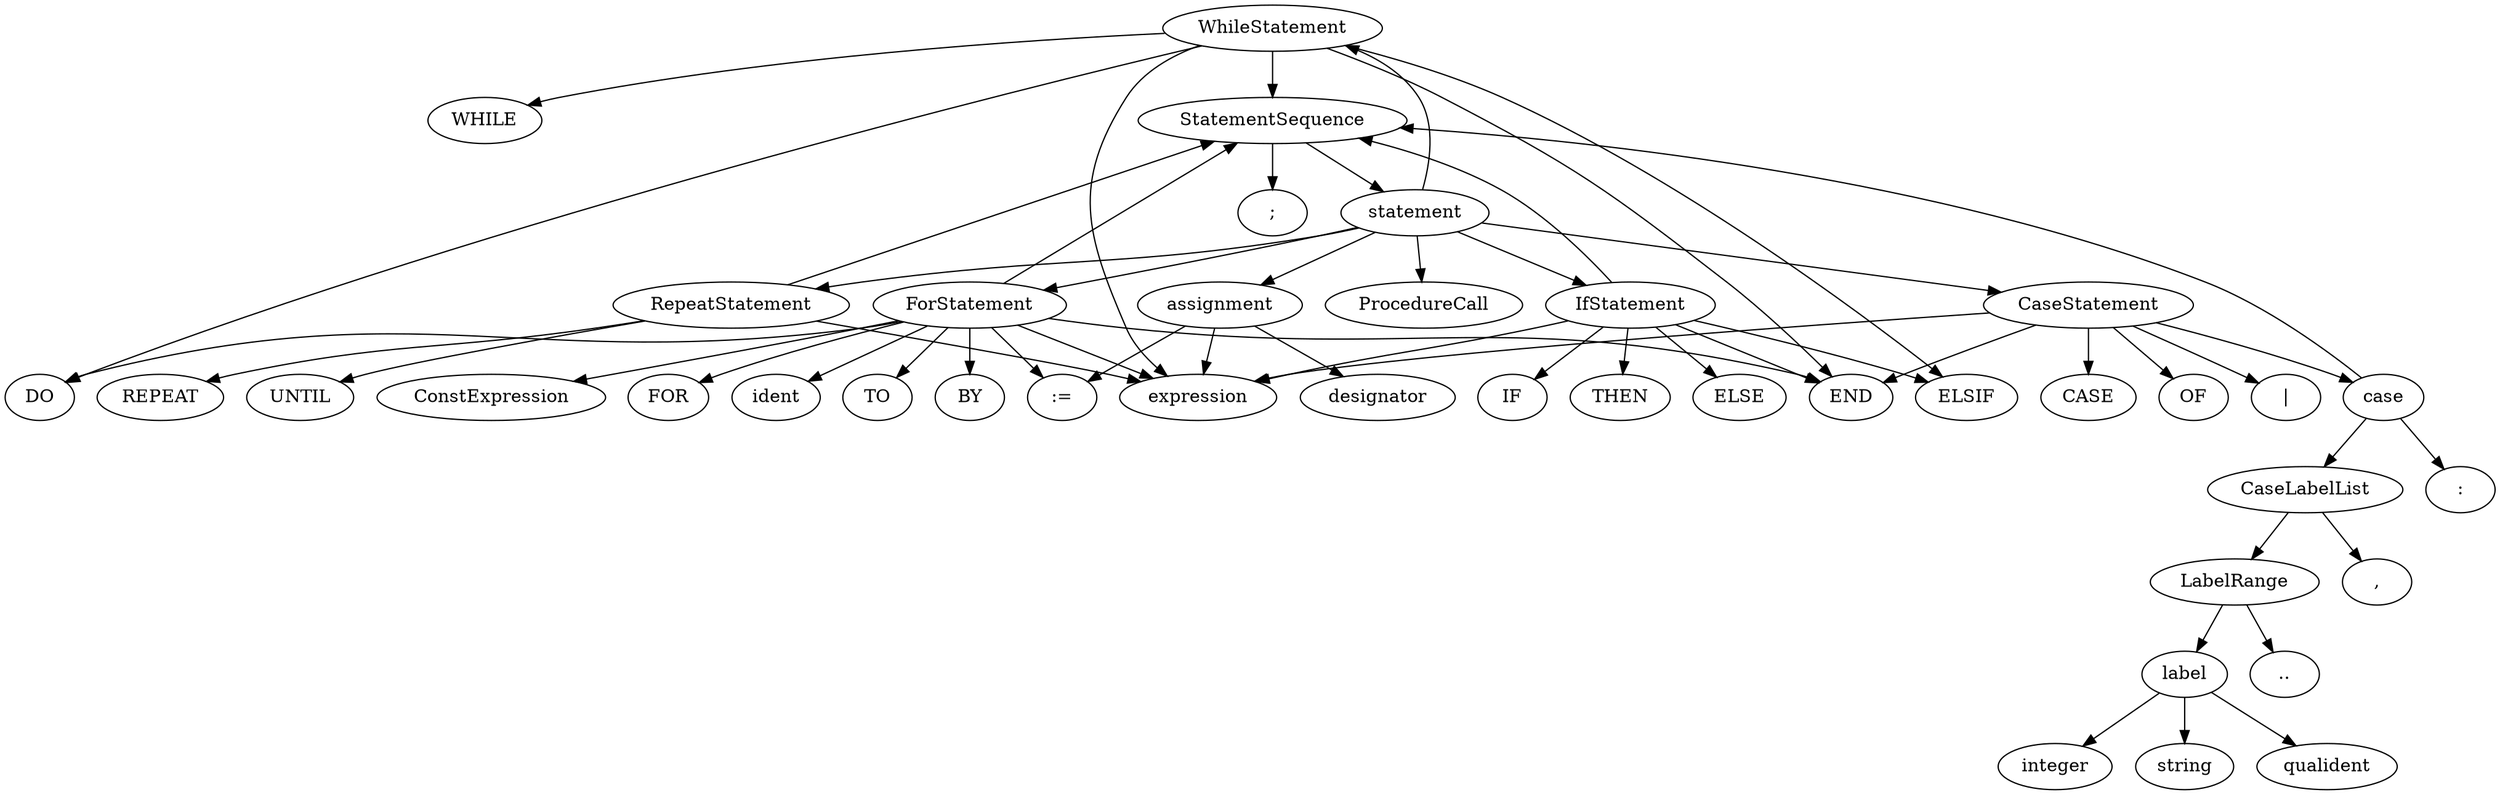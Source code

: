 digraph control {
    WhileStatement -> WHILE;
    WhileStatement -> expression;
    WhileStatement -> DO;
    WhileStatement -> StatementSequence;
    WhileStatement -> ELSIF;
    WhileStatement -> END;

    RepeatStatement -> REPEAT;
    RepeatStatement -> StatementSequence;
    RepeatStatement -> UNTIL;
    RepeatStatement -> expression;

    ForStatement -> FOR;
    ForStatement -> ident;
    ForStatement -> ":=";
    ForStatement -> expression;
    ForStatement -> TO;
    ForStatement -> BY;
    ForStatement -> ConstExpression;
    ForStatement -> DO;
    ForStatement -> StatementSequence;
    ForStatement -> END;

    statement -> assignment;
    statement -> ProcedureCall;
    statement -> IfStatement;
    statement -> CaseStatement;
    statement -> WhileStatement;
    statement -> RepeatStatement;
    statement -> ForStatement;

    assignment -> designator;
    assignment -> ":=";
    assignment -> expression;

    StatementSequence -> statement;
    StatementSequence -> ";";

    IfStatement -> IF;
    IfStatement -> expression;
    IfStatement -> THEN;
    IfStatement -> StatementSequence;
    IfStatement -> ELSIF;
    IfStatement -> ELSE;
    IfStatement -> END;

    CaseStatement -> CASE;
    CaseStatement -> expression;
    CaseStatement -> OF;
    CaseStatement -> case;
    CaseStatement -> "|";
    CaseStatement -> END;

    case -> CaseLabelList;
    case -> ":";
    case -> StatementSequence;

    CaseLabelList -> LabelRange;
    CaseLabelList -> ",";

    LabelRange -> label;
    LabelRange -> "..";

    label -> integer;
    label -> string;
    label -> qualident;
}

